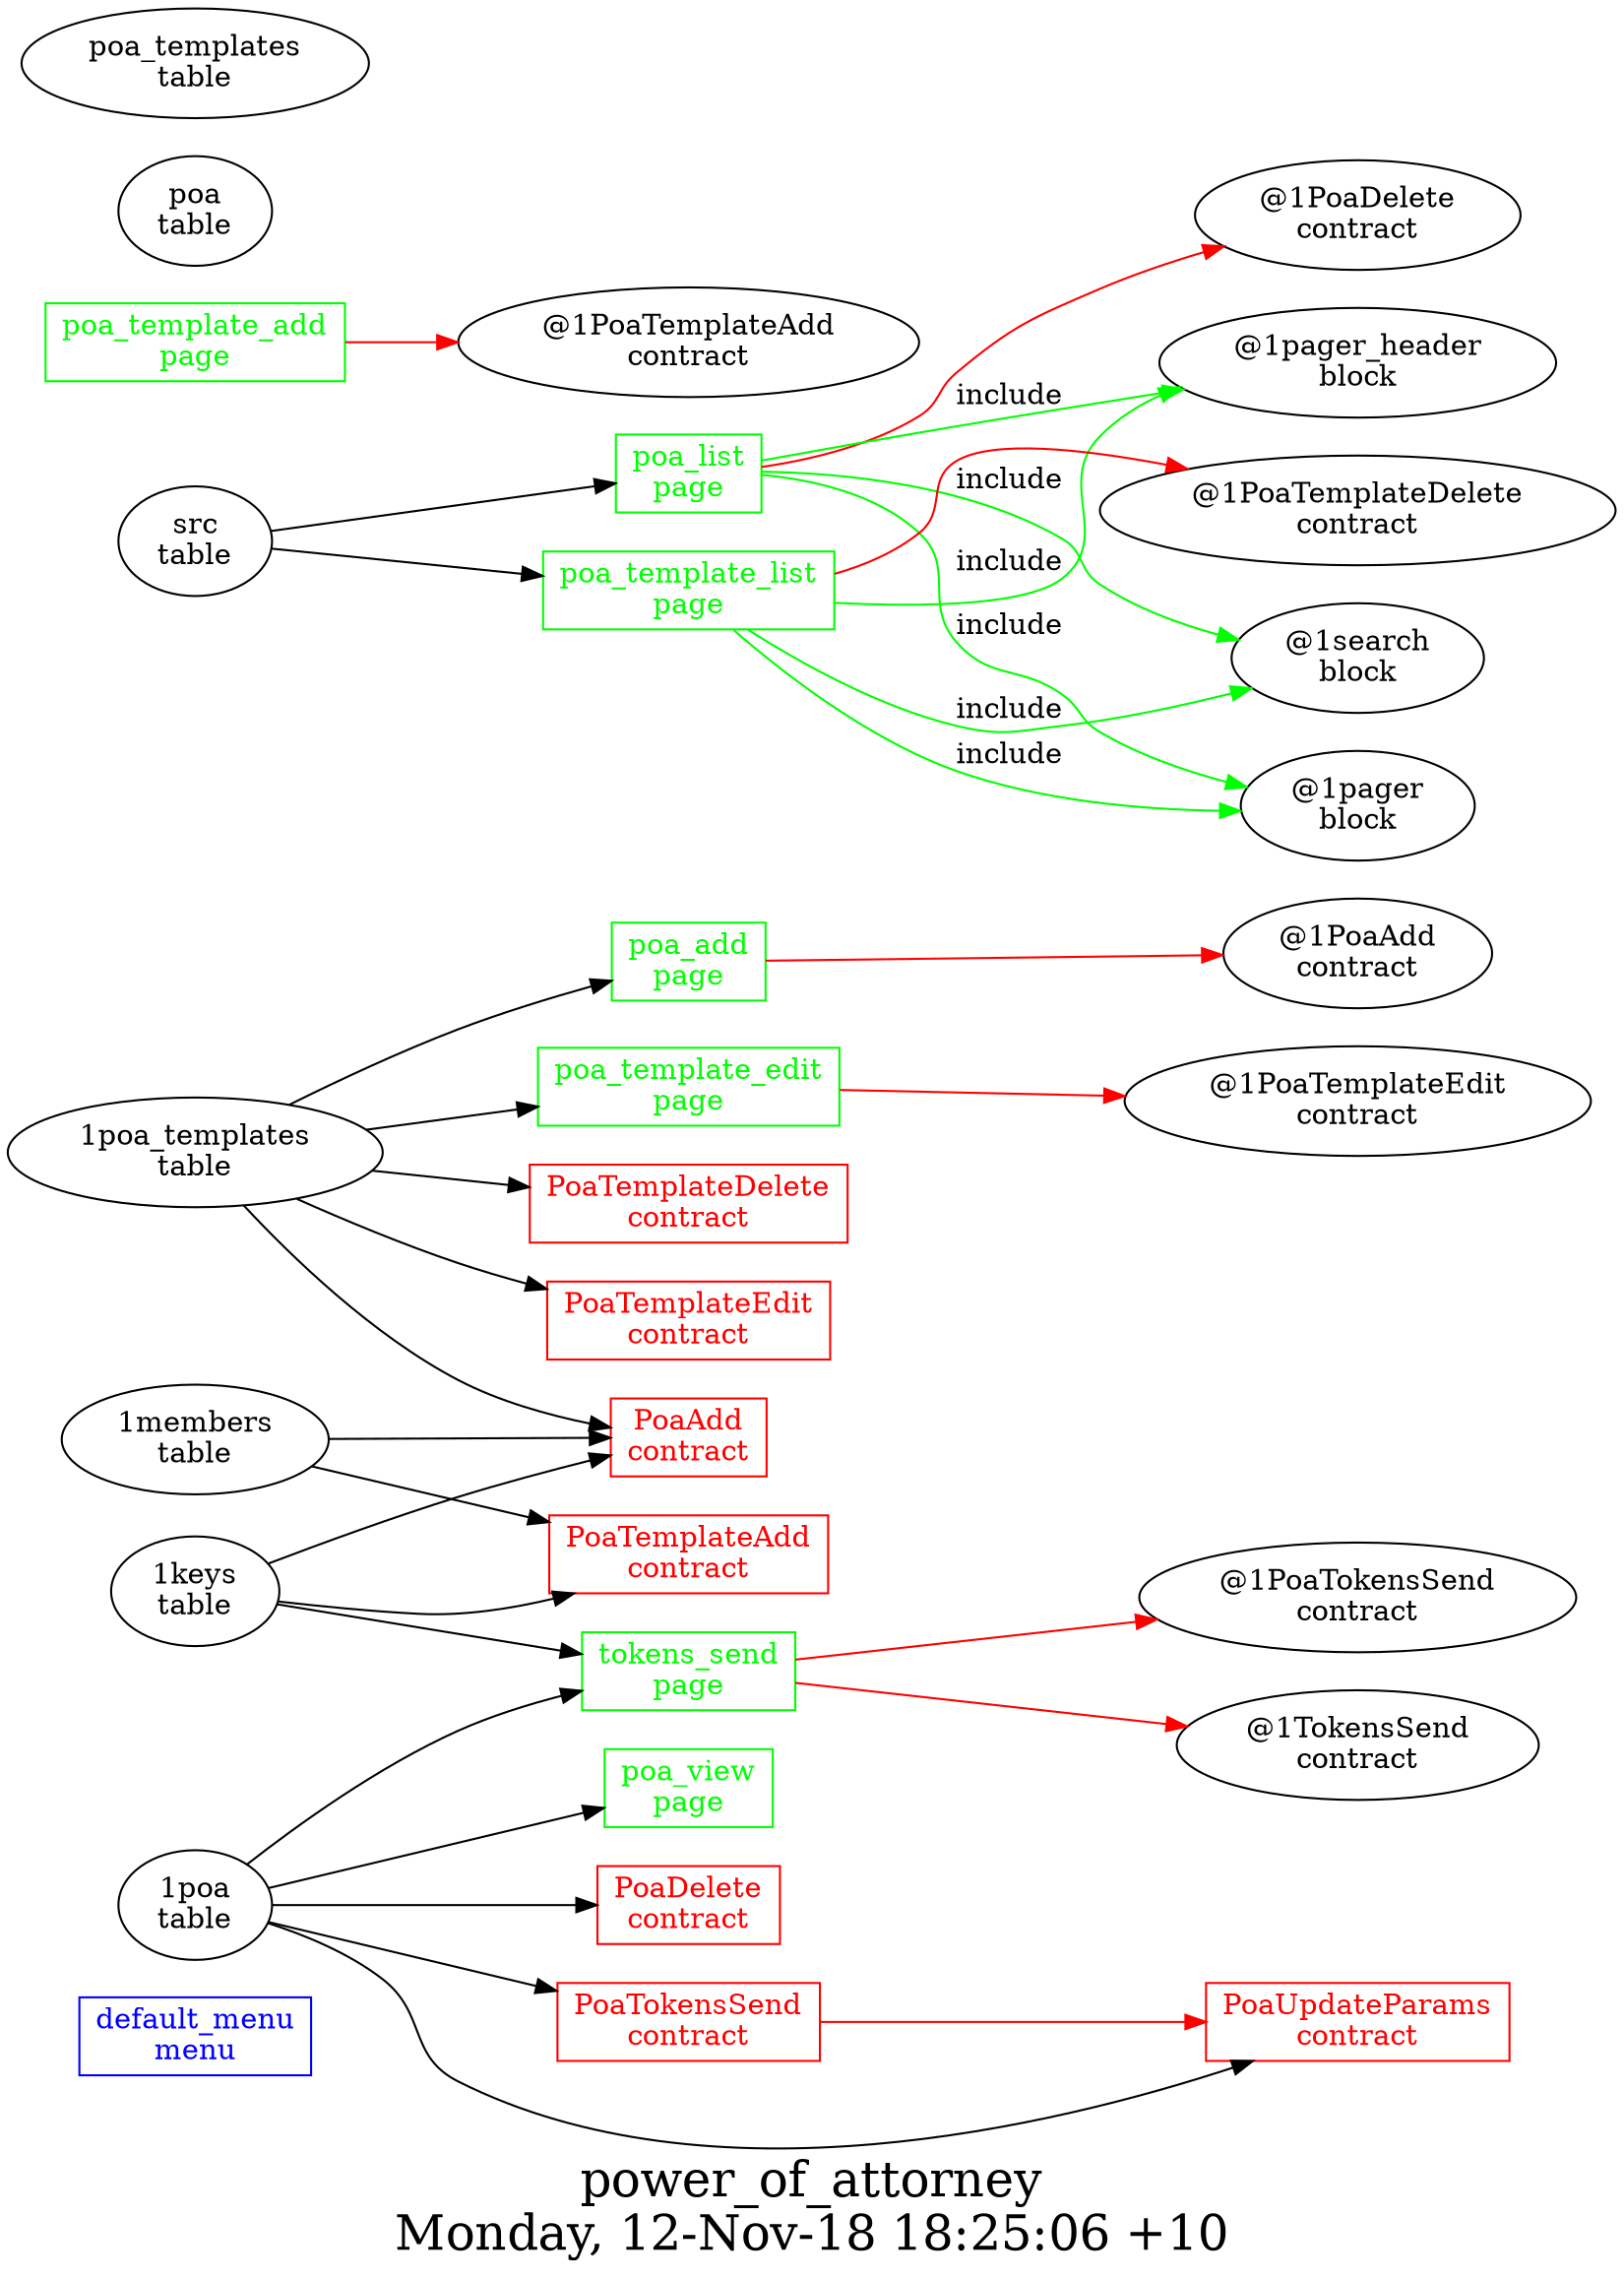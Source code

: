 digraph G {
fontsize="24";
label="power_of_attorney\nMonday, 12-Nov-18 18:25:06 +10";
nojustify=true;
ordering=out;
rankdir=LR;
size="30";
"default_menu\nmenu" [color=blue, fontcolor=blue, group=menus, shape=record];
"poa_add\npage" -> "@1PoaAdd\ncontract"  [ color=red ]
"1poa_templates\ntable" -> "poa_add\npage"
"poa_add\npage" [color=green, fontcolor=green, group=pages, shape=record];
"poa_list\npage" -> "@1PoaDelete\ncontract"  [ color=red ]
"src\ntable" -> "poa_list\npage"
"poa_list\npage" -> "@1pager_header\nblock"  [ color=green, label=include ]
"poa_list\npage" -> "@1search\nblock"  [ color=green, label=include ]
"poa_list\npage" -> "@1pager\nblock"  [ color=green, label=include ]
"poa_list\npage" [color=green, fontcolor=green, group=pages, shape=record];
"poa_template_add\npage" -> "@1PoaTemplateAdd\ncontract"  [ color=red ]
"poa_template_add\npage" [color=green, fontcolor=green, group=pages, shape=record];
"poa_template_edit\npage" -> "@1PoaTemplateEdit\ncontract"  [ color=red ]
"1poa_templates\ntable" -> "poa_template_edit\npage"
"poa_template_edit\npage" [color=green, fontcolor=green, group=pages, shape=record];
"poa_template_list\npage" -> "@1PoaTemplateDelete\ncontract"  [ color=red ]
"src\ntable" -> "poa_template_list\npage"
"poa_template_list\npage" -> "@1pager_header\nblock"  [ color=green, label=include ]
"poa_template_list\npage" -> "@1search\nblock"  [ color=green, label=include ]
"poa_template_list\npage" -> "@1pager\nblock"  [ color=green, label=include ]
"poa_template_list\npage" [color=green, fontcolor=green, group=pages, shape=record];
"1poa\ntable" -> "poa_view\npage"
"poa_view\npage" [color=green, fontcolor=green, group=pages, shape=record];
"tokens_send\npage" -> "@1PoaTokensSend\ncontract"  [ color=red ]
"tokens_send\npage" -> "@1TokensSend\ncontract"  [ color=red ]
"1poa\ntable" -> "tokens_send\npage"
"1keys\ntable" -> "tokens_send\npage"
"tokens_send\npage" [color=green, fontcolor=green, group=pages, shape=record];
"1members\ntable" -> "PoaAdd\ncontract"
"1keys\ntable" -> "PoaAdd\ncontract"
"1poa_templates\ntable" -> "PoaAdd\ncontract"
"PoaAdd\ncontract" [color=red, fontcolor=red, group=contracts, shape=record];
"1poa\ntable" -> "PoaDelete\ncontract"
"PoaDelete\ncontract" [color=red, fontcolor=red, group=contracts, shape=record];
"1members\ntable" -> "PoaTemplateAdd\ncontract"
"1keys\ntable" -> "PoaTemplateAdd\ncontract"
"PoaTemplateAdd\ncontract" [color=red, fontcolor=red, group=contracts, shape=record];
"1poa_templates\ntable" -> "PoaTemplateDelete\ncontract"
"PoaTemplateDelete\ncontract" [color=red, fontcolor=red, group=contracts, shape=record];
"1poa_templates\ntable" -> "PoaTemplateEdit\ncontract"
"PoaTemplateEdit\ncontract" [color=red, fontcolor=red, group=contracts, shape=record];
"PoaTokensSend\ncontract" -> "PoaUpdateParams\ncontract"  [ color=red ]
"1poa\ntable" -> "PoaTokensSend\ncontract"
"PoaTokensSend\ncontract" [color=red, fontcolor=red, group=contracts, shape=record];
"1poa\ntable" -> "PoaUpdateParams\ncontract"
"PoaUpdateParams\ncontract" [color=red, fontcolor=red, group=contracts, shape=record];
"poa\ntable" [color="", fontcolor="", group=tables, shape=""];
"poa_templates\ntable" [color="", fontcolor="", group=tables, shape=""];
}
